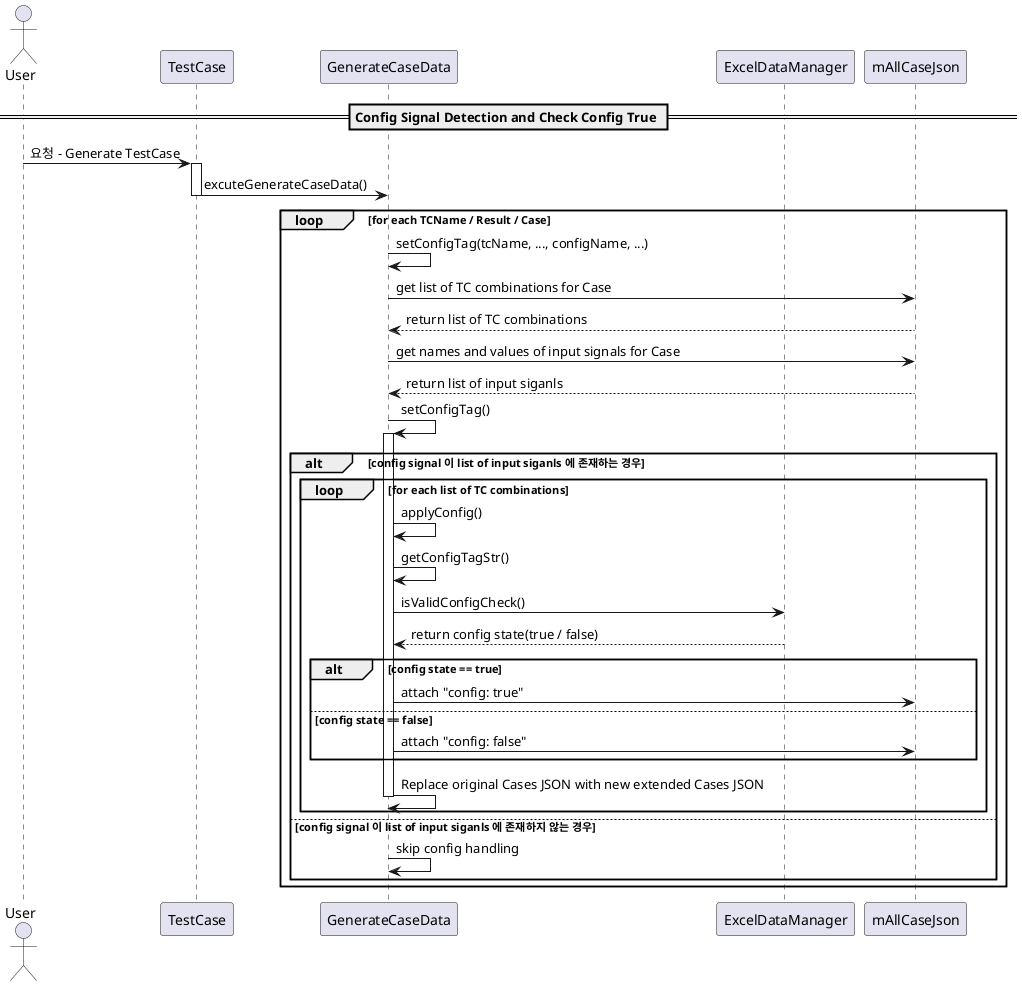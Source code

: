 @startuml

actor User order 10
participant TestCase order 15
participant GenerateCaseData order 20
participant ExcelDataManager order 30
participant "mAllCaseJson" as QJsonObject order 60

== Config Signal Detection and Check Config True ==
User -> TestCase : 요청 - Generate TestCase

activate TestCase
TestCase -> GenerateCaseData : excuteGenerateCaseData()
deactivate TestCase

loop for each TCName / Result / Case
    GenerateCaseData -> GenerateCaseData : setConfigTag(tcName, ..., configName, ...)
    GenerateCaseData -> QJsonObject : get list of TC combinations for Case
    QJsonObject --> GenerateCaseData : return list of TC combinations
    GenerateCaseData -> QJsonObject : get names and values of input signals for Case
    QJsonObject --> GenerateCaseData : return list of input siganls

    GenerateCaseData -> GenerateCaseData : setConfigTag()
    alt config signal 이 list of input siganls 에 존재하는 경우
        loop for each list of TC combinations
        activate GenerateCaseData
        GenerateCaseData -> GenerateCaseData : applyConfig()
        GenerateCaseData -> GenerateCaseData : getConfigTagStr()
        GenerateCaseData -> ExcelDataManager : isValidConfigCheck()
        ExcelDataManager --> GenerateCaseData : return config state(true / false)
        alt config state == true
            GenerateCaseData -> QJsonObject : attach "config: true"
        else config state == false
            GenerateCaseData -> QJsonObject : attach "config: false"
        end
        GenerateCaseData -> GenerateCaseData : Replace original Cases JSON with new extended Cases JSON
        deactivate GenerateCaseData
        end
    else config signal 이 list of input siganls 에 존재하지 않는 경우
        GenerateCaseData -> GenerateCaseData : skip config handling
    end
    deactivate GenerateCaseData
end

@enduml